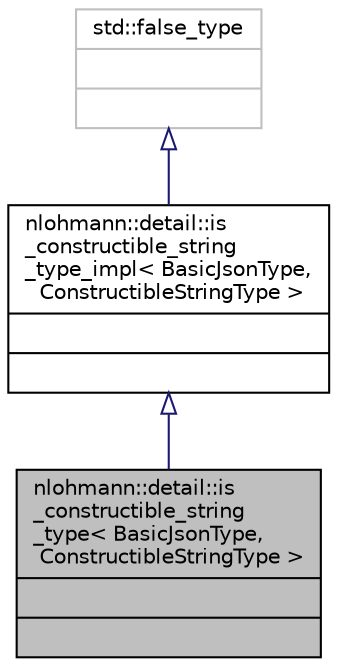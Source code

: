 digraph "nlohmann::detail::is_constructible_string_type&lt; BasicJsonType, ConstructibleStringType &gt;"
{
 // INTERACTIVE_SVG=YES
  edge [fontname="Helvetica",fontsize="10",labelfontname="Helvetica",labelfontsize="10"];
  node [fontname="Helvetica",fontsize="10",shape=record];
  Node1 [label="{nlohmann::detail::is\l_constructible_string\l_type\< BasicJsonType,\l ConstructibleStringType \>\n||}",height=0.2,width=0.4,color="black", fillcolor="grey75", style="filled", fontcolor="black"];
  Node2 -> Node1 [dir="back",color="midnightblue",fontsize="10",style="solid",arrowtail="onormal"];
  Node2 [label="{nlohmann::detail::is\l_constructible_string\l_type_impl\< BasicJsonType,\l ConstructibleStringType \>\n||}",height=0.2,width=0.4,color="black", fillcolor="white", style="filled",URL="$structnlohmann_1_1detail_1_1is__constructible__string__type__impl.html"];
  Node3 -> Node2 [dir="back",color="midnightblue",fontsize="10",style="solid",arrowtail="onormal"];
  Node3 [label="{std::false_type\n||}",height=0.2,width=0.4,color="grey75", fillcolor="white", style="filled"];
}
